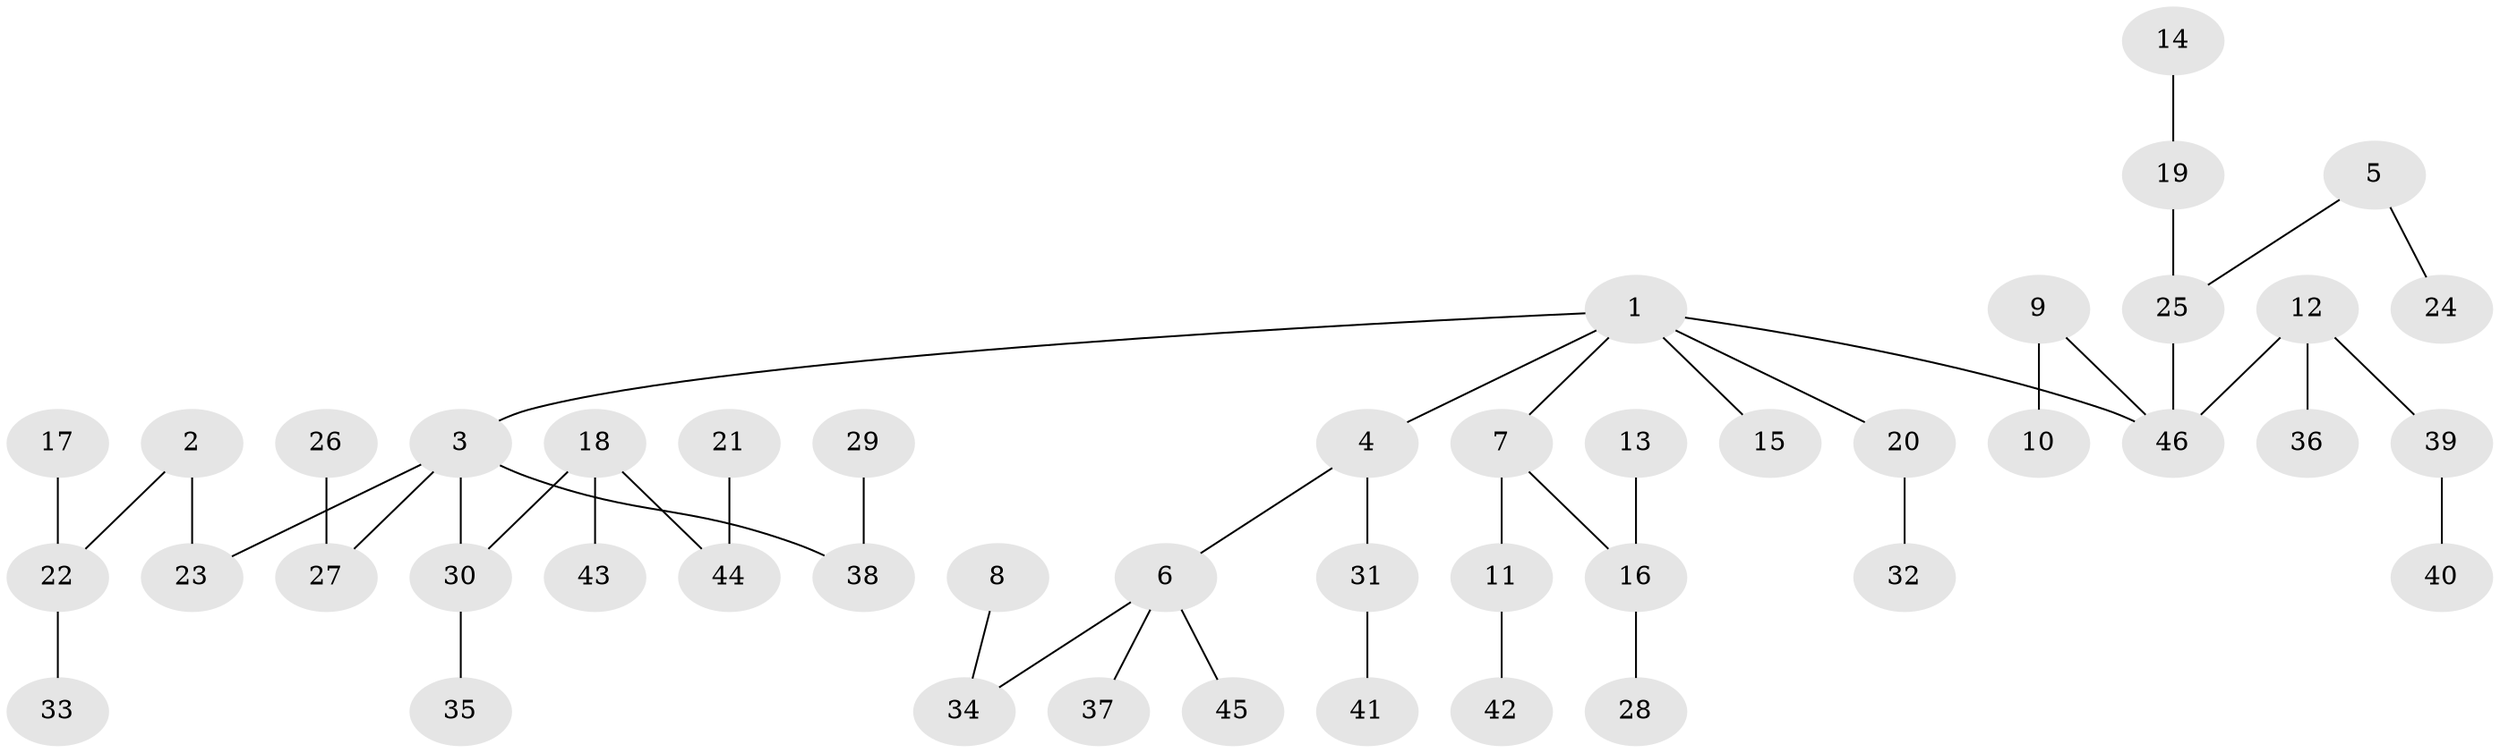 // original degree distribution, {2: 0.2608695652173913, 4: 0.06521739130434782, 6: 0.021739130434782608, 5: 0.03260869565217391, 1: 0.4782608695652174, 3: 0.14130434782608695}
// Generated by graph-tools (version 1.1) at 2025/02/03/09/25 03:02:27]
// undirected, 46 vertices, 45 edges
graph export_dot {
graph [start="1"]
  node [color=gray90,style=filled];
  1;
  2;
  3;
  4;
  5;
  6;
  7;
  8;
  9;
  10;
  11;
  12;
  13;
  14;
  15;
  16;
  17;
  18;
  19;
  20;
  21;
  22;
  23;
  24;
  25;
  26;
  27;
  28;
  29;
  30;
  31;
  32;
  33;
  34;
  35;
  36;
  37;
  38;
  39;
  40;
  41;
  42;
  43;
  44;
  45;
  46;
  1 -- 3 [weight=1.0];
  1 -- 4 [weight=1.0];
  1 -- 7 [weight=1.0];
  1 -- 15 [weight=1.0];
  1 -- 20 [weight=1.0];
  1 -- 46 [weight=1.0];
  2 -- 22 [weight=1.0];
  2 -- 23 [weight=1.0];
  3 -- 23 [weight=1.0];
  3 -- 27 [weight=1.0];
  3 -- 30 [weight=1.0];
  3 -- 38 [weight=1.0];
  4 -- 6 [weight=1.0];
  4 -- 31 [weight=1.0];
  5 -- 24 [weight=1.0];
  5 -- 25 [weight=1.0];
  6 -- 34 [weight=1.0];
  6 -- 37 [weight=1.0];
  6 -- 45 [weight=1.0];
  7 -- 11 [weight=1.0];
  7 -- 16 [weight=1.0];
  8 -- 34 [weight=1.0];
  9 -- 10 [weight=1.0];
  9 -- 46 [weight=1.0];
  11 -- 42 [weight=1.0];
  12 -- 36 [weight=1.0];
  12 -- 39 [weight=1.0];
  12 -- 46 [weight=1.0];
  13 -- 16 [weight=1.0];
  14 -- 19 [weight=1.0];
  16 -- 28 [weight=1.0];
  17 -- 22 [weight=1.0];
  18 -- 30 [weight=1.0];
  18 -- 43 [weight=1.0];
  18 -- 44 [weight=1.0];
  19 -- 25 [weight=1.0];
  20 -- 32 [weight=1.0];
  21 -- 44 [weight=1.0];
  22 -- 33 [weight=1.0];
  25 -- 46 [weight=1.0];
  26 -- 27 [weight=1.0];
  29 -- 38 [weight=1.0];
  30 -- 35 [weight=1.0];
  31 -- 41 [weight=1.0];
  39 -- 40 [weight=1.0];
}
